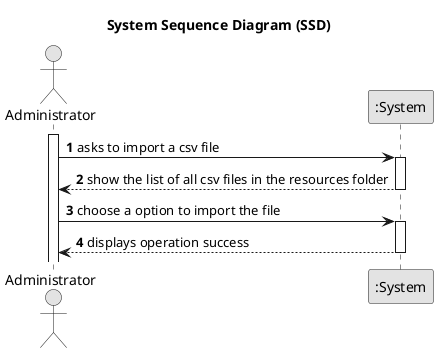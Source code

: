 @startuml
skinparam monochrome true
skinparam packageStyle rectangle
skinparam shadowing false



title System Sequence Diagram (SSD)


autonumber

actor "Administrator" as ADM
participant ":System" as System

activate ADM

    ADM -> System : asks to import a csv file
    activate System

        System --> ADM : show the list of all csv files in the resources folder
    deactivate System

    ADM -> System : choose a option to import the file
        activate System

        System --> ADM :  displays operation success
'        import the csv file to the system and...
    deactivate System


@enduml